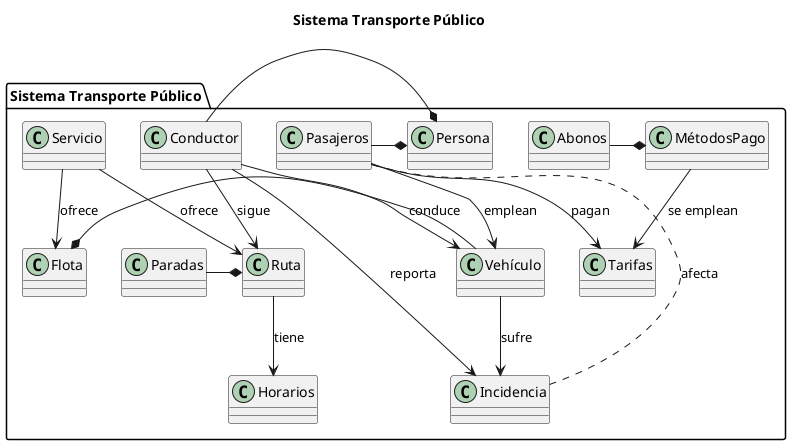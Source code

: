 @startuml
title Sistema Transporte Público
package "Sistema Transporte Público" {
    class Persona{
}
    class Pasajeros{
}
    class Tarifas{
}
    class MétodosPago{
}
    class Abonos{
}
    class Conductor{
}
    class Vehículo{
}
    class Ruta{
}
    class Horarios{
}
    class Paradas{
}
    class Flota{
}
    class Servicio{
}

Pasajeros -* Persona
Conductor -* Persona
Pasajeros --> Tarifas : pagan
MétodosPago --> Tarifas : se emplean
Abonos -* MétodosPago
Conductor --> Vehículo : conduce
Conductor--> Ruta : sigue
Vehículo --> Incidencia : sufre
Incidencia .. Pasajeros : afecta
Conductor  --> Incidencia: reporta
Pasajeros --> Vehículo: emplean
Ruta --> Horarios : tiene
Paradas -* Ruta  
Vehículo-* Flota
Servicio --> Ruta : ofrece 
Servicio --> Flota : ofrece


}

@enduml
